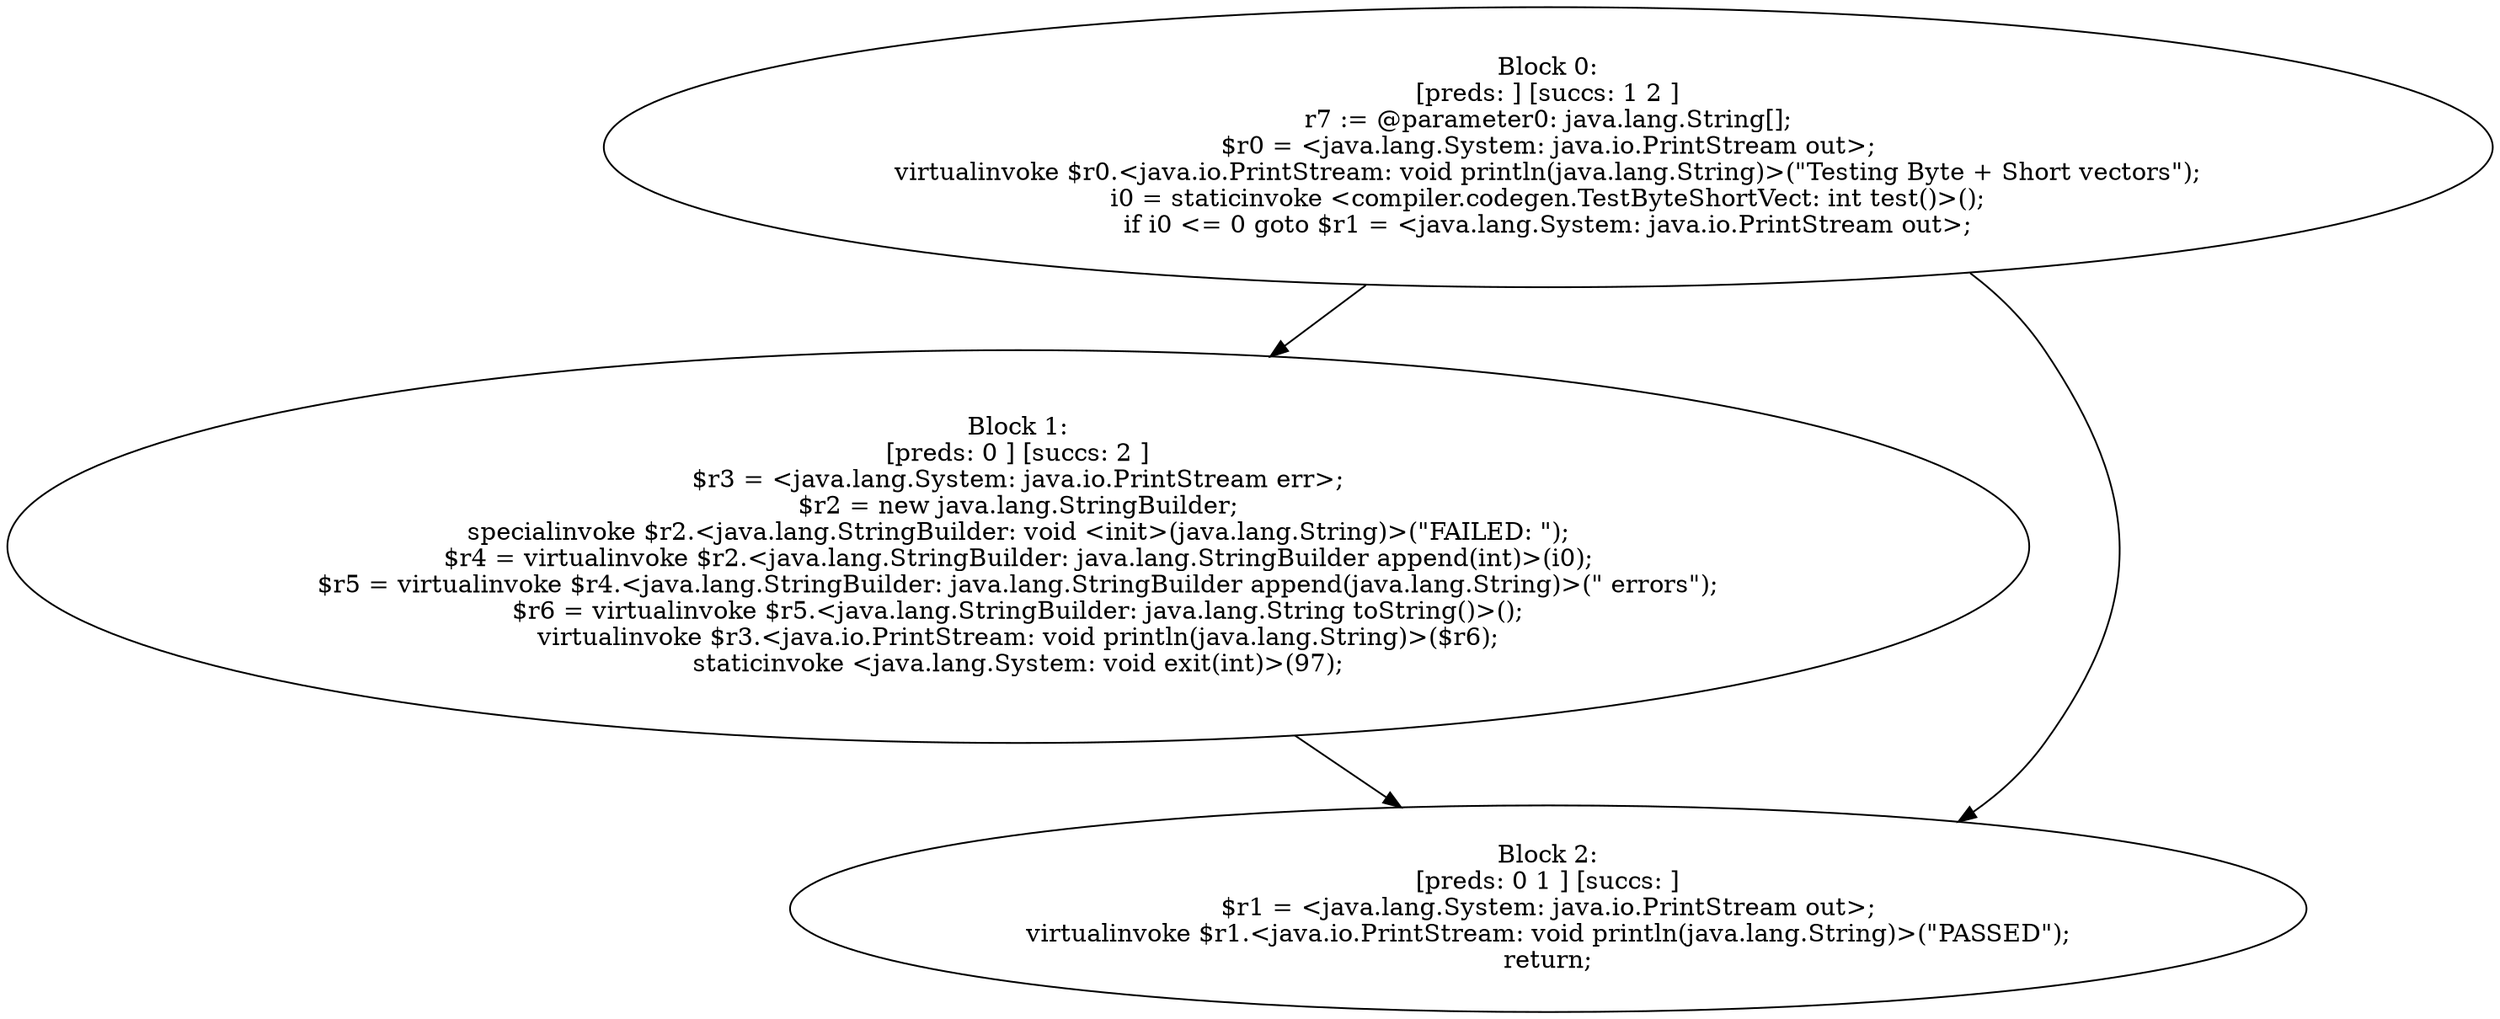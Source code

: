 digraph "unitGraph" {
    "Block 0:
[preds: ] [succs: 1 2 ]
r7 := @parameter0: java.lang.String[];
$r0 = <java.lang.System: java.io.PrintStream out>;
virtualinvoke $r0.<java.io.PrintStream: void println(java.lang.String)>(\"Testing Byte + Short vectors\");
i0 = staticinvoke <compiler.codegen.TestByteShortVect: int test()>();
if i0 <= 0 goto $r1 = <java.lang.System: java.io.PrintStream out>;
"
    "Block 1:
[preds: 0 ] [succs: 2 ]
$r3 = <java.lang.System: java.io.PrintStream err>;
$r2 = new java.lang.StringBuilder;
specialinvoke $r2.<java.lang.StringBuilder: void <init>(java.lang.String)>(\"FAILED: \");
$r4 = virtualinvoke $r2.<java.lang.StringBuilder: java.lang.StringBuilder append(int)>(i0);
$r5 = virtualinvoke $r4.<java.lang.StringBuilder: java.lang.StringBuilder append(java.lang.String)>(\" errors\");
$r6 = virtualinvoke $r5.<java.lang.StringBuilder: java.lang.String toString()>();
virtualinvoke $r3.<java.io.PrintStream: void println(java.lang.String)>($r6);
staticinvoke <java.lang.System: void exit(int)>(97);
"
    "Block 2:
[preds: 0 1 ] [succs: ]
$r1 = <java.lang.System: java.io.PrintStream out>;
virtualinvoke $r1.<java.io.PrintStream: void println(java.lang.String)>(\"PASSED\");
return;
"
    "Block 0:
[preds: ] [succs: 1 2 ]
r7 := @parameter0: java.lang.String[];
$r0 = <java.lang.System: java.io.PrintStream out>;
virtualinvoke $r0.<java.io.PrintStream: void println(java.lang.String)>(\"Testing Byte + Short vectors\");
i0 = staticinvoke <compiler.codegen.TestByteShortVect: int test()>();
if i0 <= 0 goto $r1 = <java.lang.System: java.io.PrintStream out>;
"->"Block 1:
[preds: 0 ] [succs: 2 ]
$r3 = <java.lang.System: java.io.PrintStream err>;
$r2 = new java.lang.StringBuilder;
specialinvoke $r2.<java.lang.StringBuilder: void <init>(java.lang.String)>(\"FAILED: \");
$r4 = virtualinvoke $r2.<java.lang.StringBuilder: java.lang.StringBuilder append(int)>(i0);
$r5 = virtualinvoke $r4.<java.lang.StringBuilder: java.lang.StringBuilder append(java.lang.String)>(\" errors\");
$r6 = virtualinvoke $r5.<java.lang.StringBuilder: java.lang.String toString()>();
virtualinvoke $r3.<java.io.PrintStream: void println(java.lang.String)>($r6);
staticinvoke <java.lang.System: void exit(int)>(97);
";
    "Block 0:
[preds: ] [succs: 1 2 ]
r7 := @parameter0: java.lang.String[];
$r0 = <java.lang.System: java.io.PrintStream out>;
virtualinvoke $r0.<java.io.PrintStream: void println(java.lang.String)>(\"Testing Byte + Short vectors\");
i0 = staticinvoke <compiler.codegen.TestByteShortVect: int test()>();
if i0 <= 0 goto $r1 = <java.lang.System: java.io.PrintStream out>;
"->"Block 2:
[preds: 0 1 ] [succs: ]
$r1 = <java.lang.System: java.io.PrintStream out>;
virtualinvoke $r1.<java.io.PrintStream: void println(java.lang.String)>(\"PASSED\");
return;
";
    "Block 1:
[preds: 0 ] [succs: 2 ]
$r3 = <java.lang.System: java.io.PrintStream err>;
$r2 = new java.lang.StringBuilder;
specialinvoke $r2.<java.lang.StringBuilder: void <init>(java.lang.String)>(\"FAILED: \");
$r4 = virtualinvoke $r2.<java.lang.StringBuilder: java.lang.StringBuilder append(int)>(i0);
$r5 = virtualinvoke $r4.<java.lang.StringBuilder: java.lang.StringBuilder append(java.lang.String)>(\" errors\");
$r6 = virtualinvoke $r5.<java.lang.StringBuilder: java.lang.String toString()>();
virtualinvoke $r3.<java.io.PrintStream: void println(java.lang.String)>($r6);
staticinvoke <java.lang.System: void exit(int)>(97);
"->"Block 2:
[preds: 0 1 ] [succs: ]
$r1 = <java.lang.System: java.io.PrintStream out>;
virtualinvoke $r1.<java.io.PrintStream: void println(java.lang.String)>(\"PASSED\");
return;
";
}
